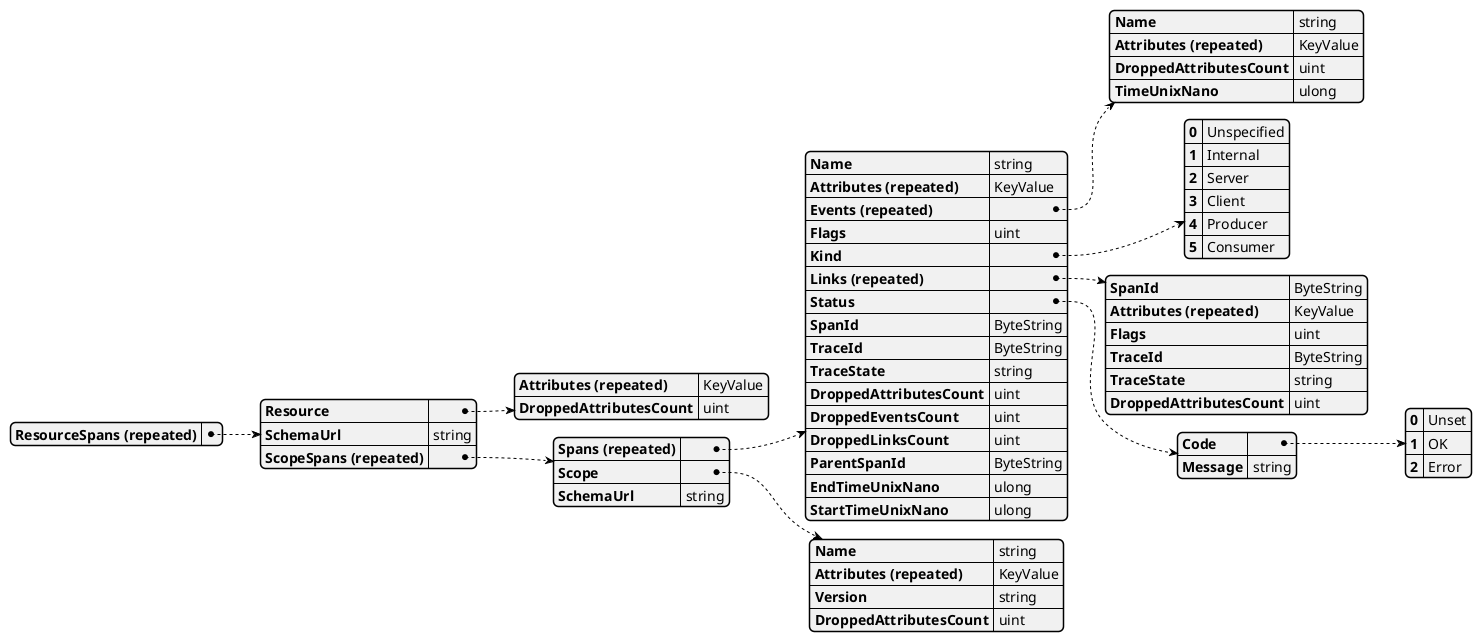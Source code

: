 @startjson ExportTraceServiceRequest
{
    "ResourceSpans (repeated)": {
        "Resource": {
            "Attributes (repeated)": "KeyValue",
            "DroppedAttributesCount": "uint"
        },
        "SchemaUrl": "string",
        "ScopeSpans (repeated)": {
            "Spans (repeated)": {
                "Name": "string",
                "Attributes (repeated)": "KeyValue",
                "Events (repeated)": {
                    "Name": "string",
                    "Attributes (repeated)": "KeyValue",
                    "DroppedAttributesCount": "uint",
                    "TimeUnixNano": "ulong"
                },
                "Flags": "uint",
                "Kind": {
                    "0": "Unspecified",
                    "1": "Internal",
                    "2": "Server",
                    "3": "Client",
                    "4": "Producer",
                    "5": "Consumer"
                },
                "Links (repeated)": {
                    "SpanId": "ByteString",
                    "Attributes (repeated)": "KeyValue",
                    "Flags": "uint",
                    "TraceId": "ByteString",
                    "TraceState": "string",
                    "DroppedAttributesCount": "uint"
                },
                "Status": {
                    "Code": {
                        "0": "Unset",
                        "1": "OK",
                        "2": "Error"
                    },
                    "Message": "string"
                },
                "SpanId": "ByteString",
                "TraceId": "ByteString",
                "TraceState": "string",
                "DroppedAttributesCount": "uint",
                "DroppedEventsCount": "uint",
                "DroppedLinksCount": "uint",
                "ParentSpanId": "ByteString",
                "EndTimeUnixNano": "ulong",
                "StartTimeUnixNano": "ulong"
            },
            "Scope": {
                "Name": "string",
                "Attributes (repeated)": "KeyValue",
                "Version": "string",
                "DroppedAttributesCount": "uint"
            },
            "SchemaUrl": "string"
        }
    }
    
}
@endjson